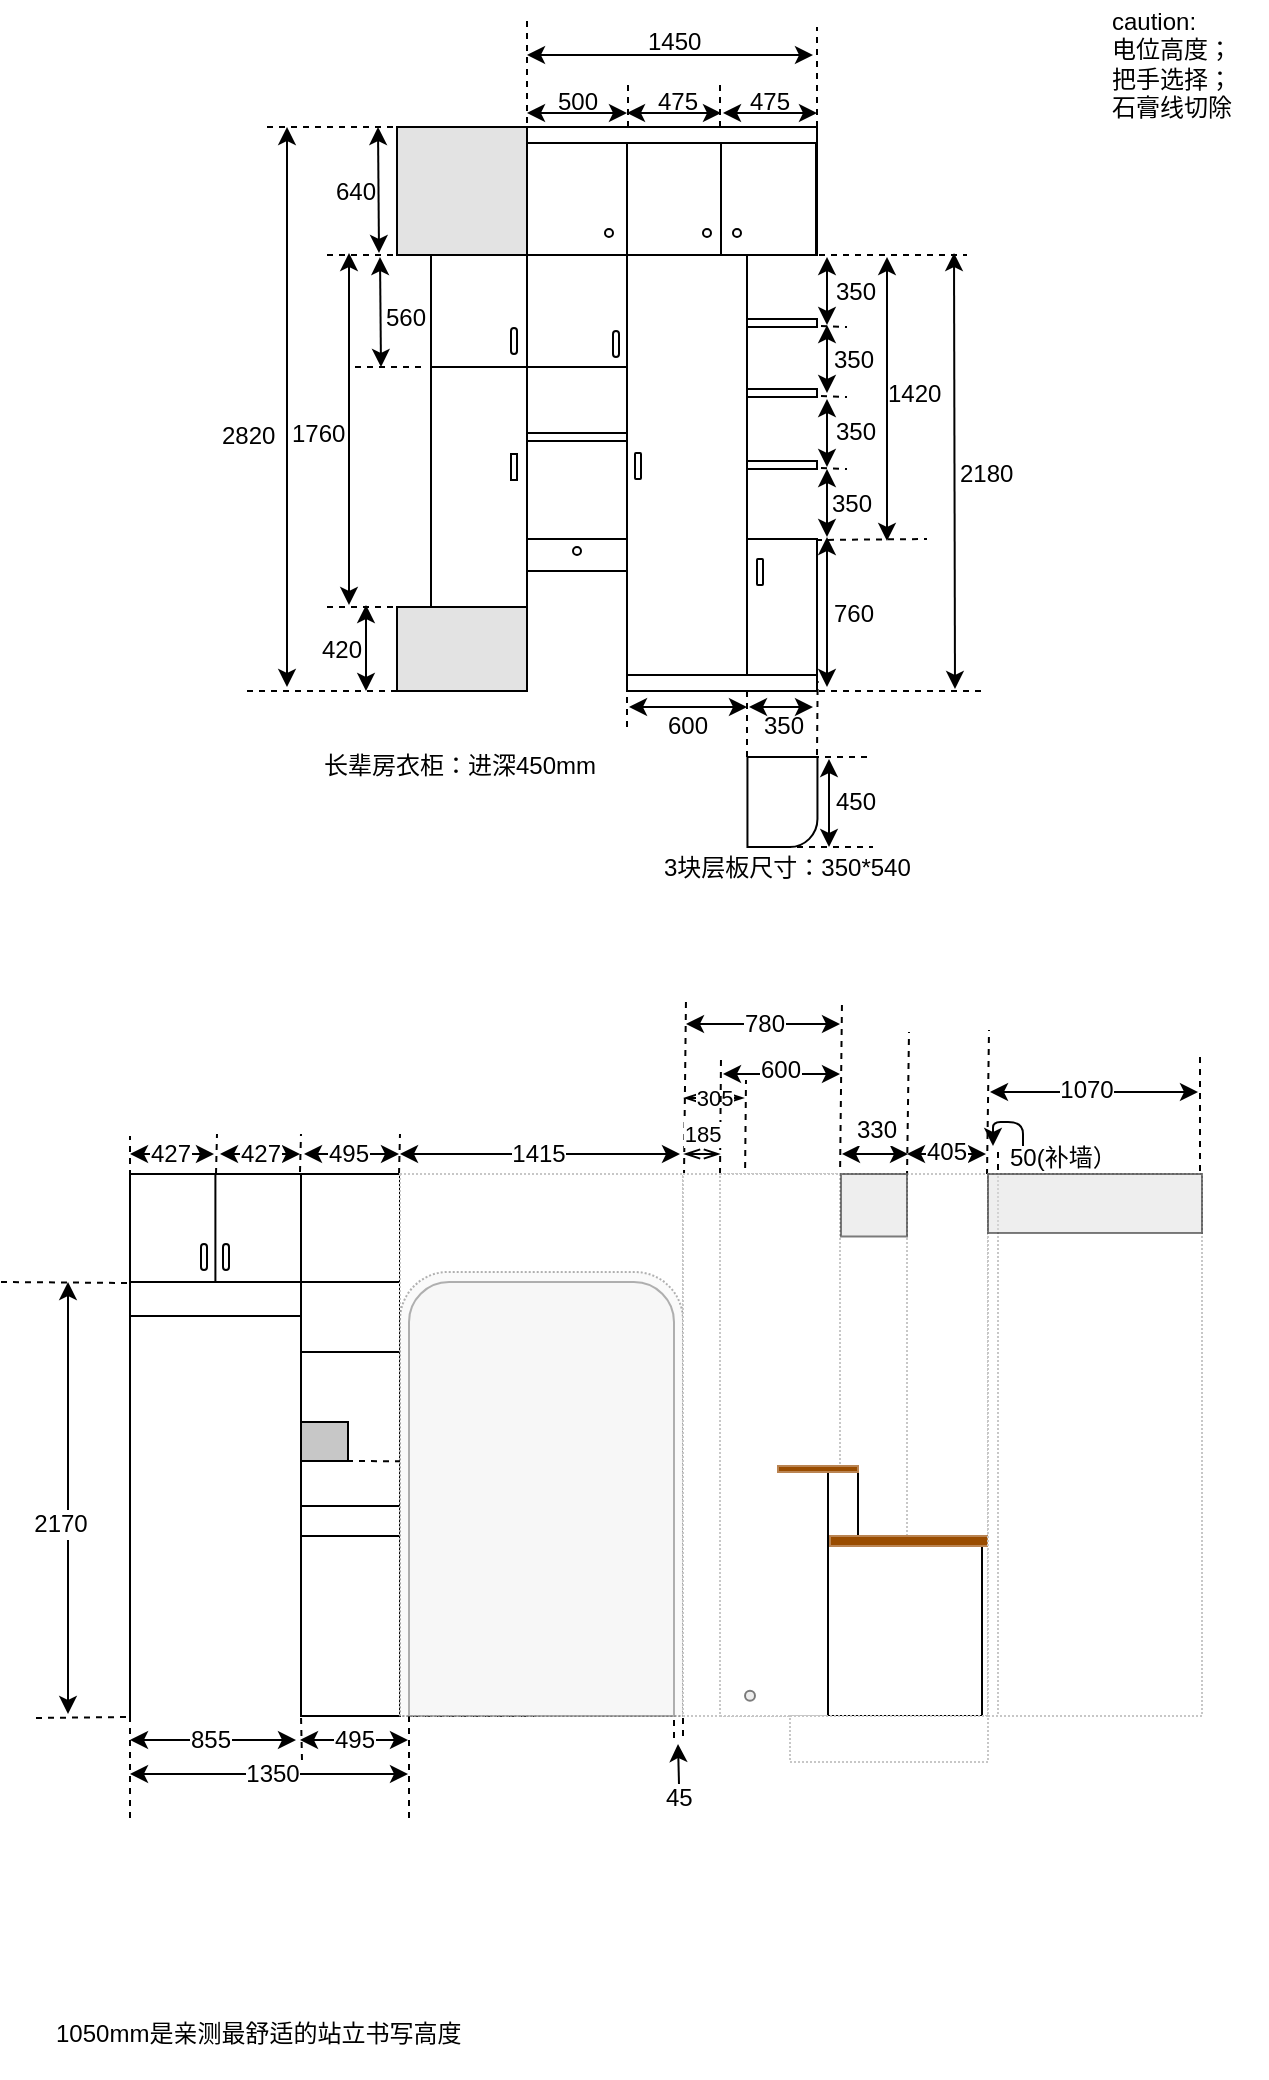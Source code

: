 <mxfile version="10.7.5" type="github"><diagram id="06rKSinMVohozpnqbZga" name="Page-1"><mxGraphModel dx="1038" dy="650" grid="0" gridSize="10" guides="1" tooltips="1" connect="1" arrows="1" fold="1" page="1" pageScale="1" pageWidth="827" pageHeight="1169" math="0" shadow="0"><root><mxCell id="0"/><mxCell id="1" parent="0"/><mxCell id="86xtcEjeZSYS1z0MG2cP-60" value="350" style="text;html=1;resizable=0;points=[];autosize=1;align=left;verticalAlign=top;spacingTop=-4;" parent="1" vertex="1"><mxGeometry x="392" y="375.5" width="40" height="20" as="geometry"/></mxCell><mxCell id="mecw-xYN9Q-gyQ56u62u-1" value="" style="rounded=0;whiteSpace=wrap;html=1;" parent="1" vertex="1"><mxGeometry x="275.5" y="86.5" width="145" height="282" as="geometry"/></mxCell><mxCell id="mecw-xYN9Q-gyQ56u62u-2" value="" style="rounded=0;whiteSpace=wrap;html=1;fillColor=#E3E3E3;" parent="1" vertex="1"><mxGeometry x="210.5" y="86.5" width="65" height="64" as="geometry"/></mxCell><mxCell id="mecw-xYN9Q-gyQ56u62u-3" value="" style="rounded=0;whiteSpace=wrap;html=1;fillColor=#E3E3E3;" parent="1" vertex="1"><mxGeometry x="210.5" y="326.5" width="65" height="42" as="geometry"/></mxCell><mxCell id="mecw-xYN9Q-gyQ56u62u-4" value="" style="rounded=0;whiteSpace=wrap;html=1;" parent="1" vertex="1"><mxGeometry x="227.5" y="150.5" width="48" height="176" as="geometry"/></mxCell><mxCell id="mecw-xYN9Q-gyQ56u62u-5" value="" style="rounded=0;whiteSpace=wrap;html=1;fillColor=#FFFFFF;" parent="1" vertex="1"><mxGeometry x="275.5" y="86.5" width="145" height="64" as="geometry"/></mxCell><mxCell id="mecw-xYN9Q-gyQ56u62u-6" value="" style="rounded=0;whiteSpace=wrap;html=1;fillColor=#FFFFFF;" parent="1" vertex="1"><mxGeometry x="275.5" y="86.5" width="145" height="8" as="geometry"/></mxCell><mxCell id="mecw-xYN9Q-gyQ56u62u-7" value="" style="rounded=0;whiteSpace=wrap;html=1;fillColor=#FFFFFF;" parent="1" vertex="1"><mxGeometry x="338.5" y="291.5" width="50" height="76" as="geometry"/></mxCell><mxCell id="mecw-xYN9Q-gyQ56u62u-8" value="" style="rounded=0;whiteSpace=wrap;html=1;fillColor=#FFFFFF;" parent="1" vertex="1"><mxGeometry x="325.5" y="150.5" width="60" height="218" as="geometry"/></mxCell><mxCell id="mecw-xYN9Q-gyQ56u62u-9" value="" style="rounded=0;whiteSpace=wrap;html=1;fillColor=#FFFFFF;" parent="1" vertex="1"><mxGeometry x="385.5" y="292.5" width="35" height="76" as="geometry"/></mxCell><mxCell id="mecw-xYN9Q-gyQ56u62u-10" value="" style="rounded=0;whiteSpace=wrap;html=1;fillColor=#FFFFFF;" parent="1" vertex="1"><mxGeometry x="275.5" y="94.5" width="50" height="56" as="geometry"/></mxCell><mxCell id="mecw-xYN9Q-gyQ56u62u-12" value="" style="rounded=0;whiteSpace=wrap;html=1;fillColor=#FFFFFF;" parent="1" vertex="1"><mxGeometry x="372.5" y="94.5" width="47.5" height="56" as="geometry"/></mxCell><mxCell id="mecw-xYN9Q-gyQ56u62u-19" value="" style="group" parent="1" vertex="1" connectable="0"><mxGeometry x="285.5" y="298.5" width="50" height="16" as="geometry"/></mxCell><mxCell id="mecw-xYN9Q-gyQ56u62u-20" value="" style="group" parent="mecw-xYN9Q-gyQ56u62u-19" vertex="1" connectable="0"><mxGeometry width="50" height="16" as="geometry"/></mxCell><mxCell id="mecw-xYN9Q-gyQ56u62u-14" value="" style="rounded=0;whiteSpace=wrap;html=1;fillColor=#FFFFFF;" parent="1" vertex="1"><mxGeometry x="275.5" y="292.5" width="50" height="16" as="geometry"/></mxCell><mxCell id="mecw-xYN9Q-gyQ56u62u-27" value="" style="ellipse;whiteSpace=wrap;html=1;aspect=fixed;rounded=0;fillColor=#FFFFFF;" parent="1" vertex="1"><mxGeometry x="298.5" y="296.5" width="4" height="4" as="geometry"/></mxCell><mxCell id="mecw-xYN9Q-gyQ56u62u-28" value="" style="rounded=0;whiteSpace=wrap;html=1;fillColor=#FFFFFF;strokeColor=#FFFFFF;" parent="1" vertex="1"><mxGeometry x="276.5" y="363.5" width="48" height="10" as="geometry"/></mxCell><mxCell id="mecw-xYN9Q-gyQ56u62u-29" value="" style="ellipse;whiteSpace=wrap;html=1;aspect=fixed;rounded=0;fillColor=#FFFFFF;" parent="1" vertex="1"><mxGeometry x="378.5" y="137.5" width="4" height="4" as="geometry"/></mxCell><mxCell id="mecw-xYN9Q-gyQ56u62u-30" value="" style="ellipse;whiteSpace=wrap;html=1;aspect=fixed;rounded=0;fillColor=#FFFFFF;" parent="1" vertex="1"><mxGeometry x="363.5" y="137.5" width="4" height="4" as="geometry"/></mxCell><mxCell id="mecw-xYN9Q-gyQ56u62u-33" value="" style="ellipse;whiteSpace=wrap;html=1;aspect=fixed;rounded=0;fillColor=#FFFFFF;" parent="1" vertex="1"><mxGeometry x="314.5" y="137.5" width="4" height="4" as="geometry"/></mxCell><mxCell id="mecw-xYN9Q-gyQ56u62u-35" value="" style="rounded=0;whiteSpace=wrap;html=1;fillColor=#FFFFFF;" parent="1" vertex="1"><mxGeometry x="325.5" y="360.5" width="60" height="8" as="geometry"/></mxCell><mxCell id="mecw-xYN9Q-gyQ56u62u-36" value="" style="rounded=0;whiteSpace=wrap;html=1;fillColor=#FFFFFF;" parent="1" vertex="1"><mxGeometry x="385.5" y="360.5" width="35" height="8" as="geometry"/></mxCell><mxCell id="mecw-xYN9Q-gyQ56u62u-38" value="" style="rounded=0;whiteSpace=wrap;html=1;fillColor=#FFFFFF;strokeColor=#FFFFFF;" parent="1" vertex="1"><mxGeometry x="382.5" y="361.5" width="35" height="6" as="geometry"/></mxCell><mxCell id="mecw-xYN9Q-gyQ56u62u-39" value="" style="rounded=1;whiteSpace=wrap;html=1;strokeColor=#000000;fillColor=#FFFFFF;rotation=90;" parent="1" vertex="1"><mxGeometry x="324.5" y="254.5" width="13" height="3" as="geometry"/></mxCell><mxCell id="mecw-xYN9Q-gyQ56u62u-42" value="" style="rounded=0;whiteSpace=wrap;html=1;fillColor=#FFFFFF;" parent="1" vertex="1"><mxGeometry x="275.5" y="150.5" width="50" height="56" as="geometry"/></mxCell><mxCell id="mecw-xYN9Q-gyQ56u62u-43" value="" style="rounded=0;whiteSpace=wrap;html=1;fillColor=#FFFFFF;" parent="1" vertex="1"><mxGeometry x="385.5" y="150.5" width="35" height="142" as="geometry"/></mxCell><mxCell id="mecw-xYN9Q-gyQ56u62u-45" value="" style="rounded=0;whiteSpace=wrap;html=1;fillColor=#FFFFFF;strokeColor=#FFFFFF;" parent="1" vertex="1"><mxGeometry x="416.5" y="151.5" width="5" height="140" as="geometry"/></mxCell><mxCell id="mecw-xYN9Q-gyQ56u62u-47" value="" style="rounded=0;whiteSpace=wrap;html=1;fillColor=#FFFFFF;" parent="1" vertex="1"><mxGeometry x="385.5" y="182.5" width="35" height="4" as="geometry"/></mxCell><mxCell id="mecw-xYN9Q-gyQ56u62u-50" value="" style="rounded=0;whiteSpace=wrap;html=1;fillColor=#FFFFFF;" parent="1" vertex="1"><mxGeometry x="385.5" y="217.5" width="35" height="4" as="geometry"/></mxCell><mxCell id="mecw-xYN9Q-gyQ56u62u-51" value="" style="rounded=0;whiteSpace=wrap;html=1;fillColor=#FFFFFF;" parent="1" vertex="1"><mxGeometry x="385.5" y="253.5" width="35" height="4" as="geometry"/></mxCell><mxCell id="mecw-xYN9Q-gyQ56u62u-53" value="" style="rounded=1;whiteSpace=wrap;html=1;strokeColor=#000000;fillColor=#FFFFFF;rotation=90;arcSize=50;" parent="1" vertex="1"><mxGeometry x="313.5" y="193.5" width="13" height="3" as="geometry"/></mxCell><mxCell id="mecw-xYN9Q-gyQ56u62u-54" value="" style="rounded=0;whiteSpace=wrap;html=1;fillColor=#FFFFFF;" parent="1" vertex="1"><mxGeometry x="227.5" y="150.5" width="48" height="56" as="geometry"/></mxCell><mxCell id="mecw-xYN9Q-gyQ56u62u-55" value="" style="rounded=0;whiteSpace=wrap;html=1;fillColor=#FFFFFF;" parent="1" vertex="1"><mxGeometry x="275.5" y="239.5" width="50" height="4" as="geometry"/></mxCell><mxCell id="mecw-xYN9Q-gyQ56u62u-56" value="" style="rounded=1;whiteSpace=wrap;html=1;strokeColor=#000000;fillColor=#FFFFFF;rotation=90;arcSize=50;" parent="1" vertex="1"><mxGeometry x="262.5" y="192" width="13" height="3" as="geometry"/></mxCell><mxCell id="mecw-xYN9Q-gyQ56u62u-57" value="" style="rounded=1;whiteSpace=wrap;html=1;strokeColor=#000000;fillColor=#FFFFFF;rotation=90;arcSize=0;" parent="1" vertex="1"><mxGeometry x="262.5" y="255" width="13" height="3" as="geometry"/></mxCell><mxCell id="mecw-xYN9Q-gyQ56u62u-75" value="" style="rounded=1;whiteSpace=wrap;html=1;strokeColor=#000000;fillColor=#FFFFFF;rotation=90;" parent="1" vertex="1"><mxGeometry x="385.5" y="307.5" width="13" height="3" as="geometry"/></mxCell><mxCell id="mecw-xYN9Q-gyQ56u62u-76" value="" style="endArrow=classic;startArrow=classic;html=1;" parent="1" edge="1"><mxGeometry width="50" height="50" relative="1" as="geometry"><mxPoint x="186.5" y="325.5" as="sourcePoint"/><mxPoint x="186.5" y="149.5" as="targetPoint"/></mxGeometry></mxCell><mxCell id="mecw-xYN9Q-gyQ56u62u-79" value="" style="endArrow=none;dashed=1;html=1;" parent="1" edge="1"><mxGeometry width="50" height="50" relative="1" as="geometry"><mxPoint x="175.5" y="326.5" as="sourcePoint"/><mxPoint x="210.5" y="326.5" as="targetPoint"/><Array as="points"/></mxGeometry></mxCell><mxCell id="mecw-xYN9Q-gyQ56u62u-80" value="" style="endArrow=none;dashed=1;html=1;" parent="1" edge="1"><mxGeometry width="50" height="50" relative="1" as="geometry"><mxPoint x="175.5" y="150.5" as="sourcePoint"/><mxPoint x="220.5" y="150.5" as="targetPoint"/><Array as="points"/></mxGeometry></mxCell><mxCell id="mecw-xYN9Q-gyQ56u62u-81" value="1760&lt;br&gt;&lt;br&gt;" style="text;html=1;resizable=0;points=[];autosize=1;align=left;verticalAlign=top;spacingTop=-4;" parent="1" vertex="1"><mxGeometry x="155.5" y="229.5" width="40" height="30" as="geometry"/></mxCell><mxCell id="mecw-xYN9Q-gyQ56u62u-82" value="" style="endArrow=none;dashed=1;html=1;" parent="1" edge="1"><mxGeometry width="50" height="50" relative="1" as="geometry"><mxPoint x="275.5" y="84.5" as="sourcePoint"/><mxPoint x="275.5" y="33.5" as="targetPoint"/></mxGeometry></mxCell><mxCell id="mecw-xYN9Q-gyQ56u62u-83" value="" style="endArrow=none;dashed=1;html=1;" parent="1" edge="1"><mxGeometry width="50" height="50" relative="1" as="geometry"><mxPoint x="420.5" y="86.5" as="sourcePoint"/><mxPoint x="420.5" y="36.5" as="targetPoint"/></mxGeometry></mxCell><mxCell id="mecw-xYN9Q-gyQ56u62u-84" value="" style="endArrow=classic;startArrow=classic;html=1;" parent="1" edge="1"><mxGeometry width="50" height="50" relative="1" as="geometry"><mxPoint x="275.5" y="50.5" as="sourcePoint"/><mxPoint x="418.5" y="50.5" as="targetPoint"/></mxGeometry></mxCell><mxCell id="mecw-xYN9Q-gyQ56u62u-86" value="1450&lt;br&gt;&lt;br&gt;" style="text;html=1;resizable=0;points=[];autosize=1;align=left;verticalAlign=top;spacingTop=-4;" parent="1" vertex="1"><mxGeometry x="333.5" y="33.5" width="40" height="30" as="geometry"/></mxCell><mxCell id="mecw-xYN9Q-gyQ56u62u-87" value="" style="endArrow=none;dashed=1;html=1;" parent="1" edge="1"><mxGeometry width="50" height="50" relative="1" as="geometry"><mxPoint x="326" y="86.5" as="sourcePoint"/><mxPoint x="326" y="63.5" as="targetPoint"/></mxGeometry></mxCell><mxCell id="mecw-xYN9Q-gyQ56u62u-88" value="" style="endArrow=none;dashed=1;html=1;" parent="1" edge="1"><mxGeometry width="50" height="50" relative="1" as="geometry"><mxPoint x="372" y="86.5" as="sourcePoint"/><mxPoint x="372" y="63.5" as="targetPoint"/></mxGeometry></mxCell><mxCell id="86xtcEjeZSYS1z0MG2cP-1" value="" style="endArrow=classic;startArrow=classic;html=1;" parent="1" edge="1"><mxGeometry width="50" height="50" relative="1" as="geometry"><mxPoint x="275.5" y="79.5" as="sourcePoint"/><mxPoint x="325.5" y="79.5" as="targetPoint"/></mxGeometry></mxCell><mxCell id="86xtcEjeZSYS1z0MG2cP-4" value="500&lt;br&gt;" style="text;html=1;resizable=0;points=[];autosize=1;align=left;verticalAlign=top;spacingTop=-4;" parent="1" vertex="1"><mxGeometry x="288.5" y="63.5" width="40" height="20" as="geometry"/></mxCell><mxCell id="86xtcEjeZSYS1z0MG2cP-11" value="" style="endArrow=classic;startArrow=classic;html=1;" parent="1" edge="1"><mxGeometry width="50" height="50" relative="1" as="geometry"><mxPoint x="325.5" y="79.5" as="sourcePoint"/><mxPoint x="372.5" y="79.5" as="targetPoint"/></mxGeometry></mxCell><mxCell id="86xtcEjeZSYS1z0MG2cP-14" value="475" style="text;html=1;resizable=0;points=[];autosize=1;align=left;verticalAlign=top;spacingTop=-4;" parent="1" vertex="1"><mxGeometry x="338.5" y="63.5" width="40" height="20" as="geometry"/></mxCell><mxCell id="86xtcEjeZSYS1z0MG2cP-15" value="475" style="text;html=1;resizable=0;points=[];autosize=1;align=left;verticalAlign=top;spacingTop=-4;" parent="1" vertex="1"><mxGeometry x="384.5" y="63.5" width="40" height="20" as="geometry"/></mxCell><mxCell id="86xtcEjeZSYS1z0MG2cP-16" value="" style="endArrow=classic;startArrow=classic;html=1;" parent="1" edge="1"><mxGeometry width="50" height="50" relative="1" as="geometry"><mxPoint x="373.5" y="79.5" as="sourcePoint"/><mxPoint x="420.5" y="79.5" as="targetPoint"/></mxGeometry></mxCell><mxCell id="86xtcEjeZSYS1z0MG2cP-17" value="" style="verticalLabelPosition=bottom;verticalAlign=top;html=1;shape=mxgraph.basic.corner_round_rect;dx=6.97;rotation=90;direction=south;" parent="1" vertex="1"><mxGeometry x="380.724" y="406.5" width="45" height="35" as="geometry"/></mxCell><mxCell id="86xtcEjeZSYS1z0MG2cP-22" value="" style="endArrow=none;dashed=1;html=1;" parent="1" edge="1"><mxGeometry width="50" height="50" relative="1" as="geometry"><mxPoint x="189.5" y="206.5" as="sourcePoint"/><mxPoint x="225.5" y="206.5" as="targetPoint"/><Array as="points"/></mxGeometry></mxCell><mxCell id="86xtcEjeZSYS1z0MG2cP-23" value="" style="endArrow=classic;startArrow=classic;html=1;" parent="1" edge="1"><mxGeometry width="50" height="50" relative="1" as="geometry"><mxPoint x="202.5" y="206.5" as="sourcePoint"/><mxPoint x="202" y="151.5" as="targetPoint"/></mxGeometry></mxCell><mxCell id="86xtcEjeZSYS1z0MG2cP-24" value="560&lt;br&gt;" style="text;html=1;resizable=0;points=[];autosize=1;align=left;verticalAlign=top;spacingTop=-4;" parent="1" vertex="1"><mxGeometry x="203" y="172" width="40" height="20" as="geometry"/></mxCell><mxCell id="86xtcEjeZSYS1z0MG2cP-26" value="" style="endArrow=none;dashed=1;html=1;" parent="1" edge="1"><mxGeometry width="50" height="50" relative="1" as="geometry"><mxPoint x="421.5" y="150.5" as="sourcePoint"/><mxPoint x="495.5" y="150.5" as="targetPoint"/><Array as="points"/></mxGeometry></mxCell><mxCell id="86xtcEjeZSYS1z0MG2cP-27" value="" style="endArrow=none;dashed=1;html=1;" parent="1" edge="1"><mxGeometry width="50" height="50" relative="1" as="geometry"><mxPoint x="420" y="293" as="sourcePoint"/><mxPoint x="475.5" y="292.5" as="targetPoint"/><Array as="points"/></mxGeometry></mxCell><mxCell id="86xtcEjeZSYS1z0MG2cP-28" value="" style="endArrow=none;dashed=1;html=1;" parent="1" edge="1"><mxGeometry width="50" height="50" relative="1" as="geometry"><mxPoint x="421.5" y="368.5" as="sourcePoint"/><mxPoint x="505.5" y="368.5" as="targetPoint"/><Array as="points"/></mxGeometry></mxCell><mxCell id="86xtcEjeZSYS1z0MG2cP-29" value="" style="endArrow=none;dashed=1;html=1;" parent="1" edge="1"><mxGeometry width="50" height="50" relative="1" as="geometry"><mxPoint x="422.5" y="186" as="sourcePoint"/><mxPoint x="435.5" y="186.5" as="targetPoint"/><Array as="points"/></mxGeometry></mxCell><mxCell id="86xtcEjeZSYS1z0MG2cP-30" value="" style="endArrow=none;dashed=1;html=1;" parent="1" edge="1"><mxGeometry width="50" height="50" relative="1" as="geometry"><mxPoint x="422.5" y="221" as="sourcePoint"/><mxPoint x="435.5" y="221.5" as="targetPoint"/><Array as="points"/></mxGeometry></mxCell><mxCell id="86xtcEjeZSYS1z0MG2cP-31" value="" style="endArrow=none;dashed=1;html=1;" parent="1" edge="1"><mxGeometry width="50" height="50" relative="1" as="geometry"><mxPoint x="422.5" y="257" as="sourcePoint"/><mxPoint x="435.5" y="257.5" as="targetPoint"/><Array as="points"/></mxGeometry></mxCell><mxCell id="86xtcEjeZSYS1z0MG2cP-32" value="" style="endArrow=none;dashed=1;html=1;" parent="1" edge="1"><mxGeometry width="50" height="50" relative="1" as="geometry"><mxPoint x="135.5" y="368.5" as="sourcePoint"/><mxPoint x="210.5" y="368.5" as="targetPoint"/><Array as="points"/></mxGeometry></mxCell><mxCell id="86xtcEjeZSYS1z0MG2cP-33" value="" style="endArrow=classic;startArrow=classic;html=1;" parent="1" edge="1"><mxGeometry width="50" height="50" relative="1" as="geometry"><mxPoint x="195" y="368.5" as="sourcePoint"/><mxPoint x="195" y="325.5" as="targetPoint"/></mxGeometry></mxCell><mxCell id="86xtcEjeZSYS1z0MG2cP-34" value="420" style="text;html=1;resizable=0;points=[];autosize=1;align=left;verticalAlign=top;spacingTop=-4;rotation=0;" parent="1" vertex="1"><mxGeometry x="170.5" y="337.5" width="40" height="20" as="geometry"/></mxCell><mxCell id="86xtcEjeZSYS1z0MG2cP-37" value="" style="endArrow=none;dashed=1;html=1;" parent="1" edge="1"><mxGeometry width="50" height="50" relative="1" as="geometry"><mxPoint x="145.5" y="86.5" as="sourcePoint"/><mxPoint x="208.5" y="86.5" as="targetPoint"/><Array as="points"/></mxGeometry></mxCell><mxCell id="86xtcEjeZSYS1z0MG2cP-38" value="" style="endArrow=classic;startArrow=classic;html=1;" parent="1" edge="1"><mxGeometry width="50" height="50" relative="1" as="geometry"><mxPoint x="201.5" y="149.5" as="sourcePoint"/><mxPoint x="201" y="86.5" as="targetPoint"/></mxGeometry></mxCell><mxCell id="86xtcEjeZSYS1z0MG2cP-39" value="640" style="text;html=1;resizable=0;points=[];autosize=1;align=left;verticalAlign=top;spacingTop=-4;" parent="1" vertex="1"><mxGeometry x="177.5" y="108.5" width="40" height="20" as="geometry"/></mxCell><mxCell id="86xtcEjeZSYS1z0MG2cP-40" value="" style="endArrow=none;dashed=1;html=1;" parent="1" edge="1"><mxGeometry width="50" height="50" relative="1" as="geometry"><mxPoint x="325.5" y="386.5" as="sourcePoint"/><mxPoint x="325.5" y="368.5" as="targetPoint"/></mxGeometry></mxCell><mxCell id="86xtcEjeZSYS1z0MG2cP-41" value="" style="endArrow=none;dashed=1;html=1;" parent="1" edge="1"><mxGeometry width="50" height="50" relative="1" as="geometry"><mxPoint x="385.5" y="401.5" as="sourcePoint"/><mxPoint x="385.5" y="368.5" as="targetPoint"/></mxGeometry></mxCell><mxCell id="86xtcEjeZSYS1z0MG2cP-42" value="" style="endArrow=none;dashed=1;html=1;entryX=1.038;entryY=0.658;entryDx=0;entryDy=0;entryPerimeter=0;" parent="1" edge="1"><mxGeometry width="50" height="50" relative="1" as="geometry"><mxPoint x="420.5" y="400.5" as="sourcePoint"/><mxPoint x="420.833" y="363.5" as="targetPoint"/></mxGeometry></mxCell><mxCell id="86xtcEjeZSYS1z0MG2cP-43" value="" style="endArrow=classic;startArrow=classic;html=1;" parent="1" edge="1"><mxGeometry width="50" height="50" relative="1" as="geometry"><mxPoint x="425.5" y="185.5" as="sourcePoint"/><mxPoint x="425.5" y="151.5" as="targetPoint"/></mxGeometry></mxCell><mxCell id="86xtcEjeZSYS1z0MG2cP-45" value="350" style="text;html=1;resizable=0;points=[];autosize=1;align=left;verticalAlign=top;spacingTop=-4;" parent="1" vertex="1"><mxGeometry x="427.5" y="158.5" width="40" height="20" as="geometry"/></mxCell><mxCell id="86xtcEjeZSYS1z0MG2cP-46" value="" style="endArrow=classic;startArrow=classic;html=1;" parent="1" edge="1"><mxGeometry width="50" height="50" relative="1" as="geometry"><mxPoint x="425.5" y="219.5" as="sourcePoint"/><mxPoint x="425.5" y="185.5" as="targetPoint"/></mxGeometry></mxCell><mxCell id="86xtcEjeZSYS1z0MG2cP-47" value="350" style="text;html=1;resizable=0;points=[];autosize=1;align=left;verticalAlign=top;spacingTop=-4;" parent="1" vertex="1"><mxGeometry x="426.5" y="192.5" width="40" height="20" as="geometry"/></mxCell><mxCell id="86xtcEjeZSYS1z0MG2cP-48" value="" style="endArrow=classic;startArrow=classic;html=1;" parent="1" edge="1"><mxGeometry width="50" height="50" relative="1" as="geometry"><mxPoint x="425.5" y="256.5" as="sourcePoint"/><mxPoint x="425.5" y="222.5" as="targetPoint"/></mxGeometry></mxCell><mxCell id="86xtcEjeZSYS1z0MG2cP-49" value="350" style="text;html=1;resizable=0;points=[];autosize=1;align=left;verticalAlign=top;spacingTop=-4;" parent="1" vertex="1"><mxGeometry x="427.5" y="228.5" width="40" height="20" as="geometry"/></mxCell><mxCell id="86xtcEjeZSYS1z0MG2cP-50" value="" style="endArrow=classic;startArrow=classic;html=1;" parent="1" edge="1"><mxGeometry width="50" height="50" relative="1" as="geometry"><mxPoint x="425.5" y="291.5" as="sourcePoint"/><mxPoint x="425.5" y="257.5" as="targetPoint"/></mxGeometry></mxCell><mxCell id="86xtcEjeZSYS1z0MG2cP-51" value="350" style="text;html=1;resizable=0;points=[];autosize=1;align=left;verticalAlign=top;spacingTop=-4;" parent="1" vertex="1"><mxGeometry x="425.5" y="264.5" width="40" height="20" as="geometry"/></mxCell><mxCell id="86xtcEjeZSYS1z0MG2cP-52" value="长辈房衣柜：进深450mm" style="text;html=1;strokeColor=none;fillColor=none;align=center;verticalAlign=middle;whiteSpace=wrap;rounded=0;" parent="1" vertex="1"><mxGeometry x="156.5" y="395.5" width="170" height="20" as="geometry"/></mxCell><mxCell id="86xtcEjeZSYS1z0MG2cP-53" value="caution:&lt;br&gt;电位高度；&lt;br&gt;把手选择；&lt;br&gt;石膏线切除&lt;br&gt;&lt;br&gt;" style="text;html=1;resizable=0;points=[];autosize=1;align=left;verticalAlign=top;spacingTop=-4;" parent="1" vertex="1"><mxGeometry x="565.5" y="23.5" width="80" height="70" as="geometry"/></mxCell><mxCell id="86xtcEjeZSYS1z0MG2cP-54" value="" style="endArrow=classic;startArrow=classic;html=1;" parent="1" edge="1"><mxGeometry width="50" height="50" relative="1" as="geometry"><mxPoint x="326.5" y="376.5" as="sourcePoint"/><mxPoint x="385.5" y="376.5" as="targetPoint"/></mxGeometry></mxCell><mxCell id="86xtcEjeZSYS1z0MG2cP-55" value="" style="endArrow=classic;startArrow=classic;html=1;" parent="1" edge="1"><mxGeometry width="50" height="50" relative="1" as="geometry"><mxPoint x="386.5" y="376.5" as="sourcePoint"/><mxPoint x="418.5" y="376.5" as="targetPoint"/></mxGeometry></mxCell><mxCell id="86xtcEjeZSYS1z0MG2cP-56" value="" style="endArrow=classic;startArrow=classic;html=1;" parent="1" edge="1"><mxGeometry width="50" height="50" relative="1" as="geometry"><mxPoint x="425.5" y="366.5" as="sourcePoint"/><mxPoint x="425.5" y="291.5" as="targetPoint"/></mxGeometry></mxCell><mxCell id="86xtcEjeZSYS1z0MG2cP-57" value="" style="endArrow=classic;startArrow=classic;html=1;" parent="1" edge="1"><mxGeometry width="50" height="50" relative="1" as="geometry"><mxPoint x="455.5" y="293.5" as="sourcePoint"/><mxPoint x="455.5" y="151.5" as="targetPoint"/></mxGeometry></mxCell><mxCell id="86xtcEjeZSYS1z0MG2cP-58" value="1420" style="text;html=1;resizable=0;points=[];autosize=1;align=left;verticalAlign=top;spacingTop=-4;" parent="1" vertex="1"><mxGeometry x="453.5" y="209.5" width="40" height="20" as="geometry"/></mxCell><mxCell id="86xtcEjeZSYS1z0MG2cP-59" value="600" style="text;html=1;resizable=0;points=[];autosize=1;align=left;verticalAlign=top;spacingTop=-4;" parent="1" vertex="1"><mxGeometry x="343.5" y="375.5" width="40" height="20" as="geometry"/></mxCell><mxCell id="86xtcEjeZSYS1z0MG2cP-62" value="760" style="text;html=1;resizable=0;points=[];autosize=1;align=left;verticalAlign=top;spacingTop=-4;" parent="1" vertex="1"><mxGeometry x="426.5" y="319.5" width="40" height="20" as="geometry"/></mxCell><mxCell id="86xtcEjeZSYS1z0MG2cP-63" value="" style="endArrow=classic;startArrow=classic;html=1;" parent="1" edge="1"><mxGeometry width="50" height="50" relative="1" as="geometry"><mxPoint x="489.5" y="367.5" as="sourcePoint"/><mxPoint x="489" y="149.5" as="targetPoint"/></mxGeometry></mxCell><mxCell id="86xtcEjeZSYS1z0MG2cP-64" value="2180" style="text;html=1;resizable=0;points=[];autosize=1;align=left;verticalAlign=top;spacingTop=-4;" parent="1" vertex="1"><mxGeometry x="489.5" y="249.5" width="40" height="20" as="geometry"/></mxCell><mxCell id="86xtcEjeZSYS1z0MG2cP-67" value="" style="endArrow=classic;startArrow=classic;html=1;" parent="1" edge="1"><mxGeometry width="50" height="50" relative="1" as="geometry"><mxPoint x="155.5" y="366.5" as="sourcePoint"/><mxPoint x="155.5" y="86.5" as="targetPoint"/></mxGeometry></mxCell><mxCell id="86xtcEjeZSYS1z0MG2cP-68" value="2820" style="text;html=1;resizable=0;points=[];autosize=1;align=left;verticalAlign=top;spacingTop=-4;" parent="1" vertex="1"><mxGeometry x="120.5" y="230.5" width="40" height="20" as="geometry"/></mxCell><mxCell id="86xtcEjeZSYS1z0MG2cP-69" value="" style="endArrow=none;dashed=1;html=1;" parent="1" edge="1"><mxGeometry width="50" height="50" relative="1" as="geometry"><mxPoint x="418.5" y="401.5" as="sourcePoint"/><mxPoint x="446.5" y="401.5" as="targetPoint"/><Array as="points"/></mxGeometry></mxCell><mxCell id="86xtcEjeZSYS1z0MG2cP-70" value="" style="endArrow=none;dashed=1;html=1;" parent="1" edge="1"><mxGeometry width="50" height="50" relative="1" as="geometry"><mxPoint x="404.5" y="446.5" as="sourcePoint"/><mxPoint x="448.5" y="446.5" as="targetPoint"/><Array as="points"/></mxGeometry></mxCell><mxCell id="86xtcEjeZSYS1z0MG2cP-71" value="" style="endArrow=classic;startArrow=classic;html=1;" parent="1" edge="1"><mxGeometry width="50" height="50" relative="1" as="geometry"><mxPoint x="426.5" y="446.5" as="sourcePoint"/><mxPoint x="426.5" y="402.5" as="targetPoint"/></mxGeometry></mxCell><mxCell id="86xtcEjeZSYS1z0MG2cP-74" value="450" style="text;html=1;resizable=0;points=[];autosize=1;align=left;verticalAlign=top;spacingTop=-4;" parent="1" vertex="1"><mxGeometry x="427.5" y="414" width="40" height="20" as="geometry"/></mxCell><mxCell id="86xtcEjeZSYS1z0MG2cP-75" value="3块层板尺寸：350*540" style="text;html=1;resizable=0;points=[];autosize=1;align=left;verticalAlign=top;spacingTop=-4;" parent="1" vertex="1"><mxGeometry x="342" y="446.5" width="140" height="20" as="geometry"/></mxCell><mxCell id="leyCXZmD1-BoUE0tLFRY-1" value="" style="rounded=0;whiteSpace=wrap;html=1;" parent="1" vertex="1"><mxGeometry x="77" y="610" width="135" height="271" as="geometry"/></mxCell><mxCell id="leyCXZmD1-BoUE0tLFRY-3" value="" style="rounded=0;whiteSpace=wrap;html=1;" parent="1" vertex="1"><mxGeometry x="77" y="610" width="135" height="54" as="geometry"/></mxCell><mxCell id="leyCXZmD1-BoUE0tLFRY-4" value="" style="rounded=0;whiteSpace=wrap;html=1;" parent="1" vertex="1"><mxGeometry x="77" y="664" width="85.5" height="217" as="geometry"/></mxCell><mxCell id="leyCXZmD1-BoUE0tLFRY-5" value="" style="rounded=0;whiteSpace=wrap;html=1;fillColor=#C7C7C7;" parent="1" vertex="1"><mxGeometry x="162.5" y="734" width="23.5" height="19.5" as="geometry"/></mxCell><mxCell id="leyCXZmD1-BoUE0tLFRY-9" value="" style="endArrow=none;dashed=1;html=1;" parent="1" edge="1"><mxGeometry width="50" height="50" relative="1" as="geometry"><mxPoint x="185.5" y="753.5" as="sourcePoint"/><mxPoint x="290" y="754" as="targetPoint"/><Array as="points"/></mxGeometry></mxCell><mxCell id="leyCXZmD1-BoUE0tLFRY-10" value="" style="endArrow=none;dashed=1;html=1;" parent="1" edge="1"><mxGeometry width="50" height="50" relative="1" as="geometry"><mxPoint x="218.5" y="881" as="sourcePoint"/><mxPoint x="280" y="881" as="targetPoint"/><Array as="points"/></mxGeometry></mxCell><mxCell id="leyCXZmD1-BoUE0tLFRY-11" value="" style="endArrow=classic;startArrow=classic;html=1;" parent="1" edge="1"><mxGeometry width="50" height="50" relative="1" as="geometry"><mxPoint x="260" y="880" as="sourcePoint"/><mxPoint x="260" y="754" as="targetPoint"/></mxGeometry></mxCell><mxCell id="leyCXZmD1-BoUE0tLFRY-19" value="1275" style="text;html=1;resizable=0;points=[];align=center;verticalAlign=middle;labelBackgroundColor=#ffffff;" parent="leyCXZmD1-BoUE0tLFRY-11" vertex="1" connectable="0"><mxGeometry x="-0.225" y="1" relative="1" as="geometry"><mxPoint x="5" y="-12" as="offset"/></mxGeometry></mxCell><mxCell id="leyCXZmD1-BoUE0tLFRY-13" value="" style="endArrow=none;dashed=1;html=1;" parent="1" edge="1"><mxGeometry width="50" height="50" relative="1" as="geometry"><mxPoint x="163" y="903" as="sourcePoint"/><mxPoint x="162.5" y="881" as="targetPoint"/></mxGeometry></mxCell><mxCell id="leyCXZmD1-BoUE0tLFRY-14" value="" style="endArrow=none;dashed=1;html=1;" parent="1" edge="1"><mxGeometry width="50" height="50" relative="1" as="geometry"><mxPoint x="77" y="932" as="sourcePoint"/><mxPoint x="77" y="881" as="targetPoint"/></mxGeometry></mxCell><mxCell id="leyCXZmD1-BoUE0tLFRY-15" value="" style="endArrow=classic;startArrow=classic;html=1;" parent="1" edge="1"><mxGeometry width="50" height="50" relative="1" as="geometry"><mxPoint x="77" y="893" as="sourcePoint"/><mxPoint x="160" y="893" as="targetPoint"/></mxGeometry></mxCell><mxCell id="leyCXZmD1-BoUE0tLFRY-18" value="855" style="text;html=1;resizable=0;points=[];align=center;verticalAlign=middle;labelBackgroundColor=#ffffff;" parent="leyCXZmD1-BoUE0tLFRY-15" vertex="1" connectable="0"><mxGeometry x="-0.325" y="-4" relative="1" as="geometry"><mxPoint x="12" y="-4" as="offset"/></mxGeometry></mxCell><mxCell id="leyCXZmD1-BoUE0tLFRY-20" value="" style="endArrow=none;dashed=1;html=1;" parent="1" edge="1"><mxGeometry width="50" height="50" relative="1" as="geometry"><mxPoint x="12.5" y="664" as="sourcePoint"/><mxPoint x="77" y="664.5" as="targetPoint"/><Array as="points"/></mxGeometry></mxCell><mxCell id="leyCXZmD1-BoUE0tLFRY-21" value="" style="endArrow=none;dashed=1;html=1;" parent="1" edge="1"><mxGeometry width="50" height="50" relative="1" as="geometry"><mxPoint x="30" y="882" as="sourcePoint"/><mxPoint x="77" y="881.5" as="targetPoint"/><Array as="points"/></mxGeometry></mxCell><mxCell id="leyCXZmD1-BoUE0tLFRY-22" value="" style="endArrow=classic;startArrow=classic;html=1;" parent="1" edge="1"><mxGeometry width="50" height="50" relative="1" as="geometry"><mxPoint x="46" y="880" as="sourcePoint"/><mxPoint x="46" y="664" as="targetPoint"/></mxGeometry></mxCell><mxCell id="leyCXZmD1-BoUE0tLFRY-23" value="2170" style="text;html=1;resizable=0;points=[];align=center;verticalAlign=middle;labelBackgroundColor=#ffffff;" parent="leyCXZmD1-BoUE0tLFRY-22" vertex="1" connectable="0"><mxGeometry x="-0.225" y="1" relative="1" as="geometry"><mxPoint x="-3" y="-12" as="offset"/></mxGeometry></mxCell><mxCell id="leyCXZmD1-BoUE0tLFRY-24" value="" style="endArrow=none;dashed=1;html=1;" parent="1" edge="1"><mxGeometry width="50" height="50" relative="1" as="geometry"><mxPoint x="216.5" y="932" as="sourcePoint"/><mxPoint x="216.5" y="881" as="targetPoint"/></mxGeometry></mxCell><mxCell id="leyCXZmD1-BoUE0tLFRY-25" value="" style="endArrow=classic;startArrow=classic;html=1;" parent="1" edge="1"><mxGeometry width="50" height="50" relative="1" as="geometry"><mxPoint x="162" y="893" as="sourcePoint"/><mxPoint x="216" y="893" as="targetPoint"/></mxGeometry></mxCell><mxCell id="leyCXZmD1-BoUE0tLFRY-26" value="495&lt;br&gt;" style="text;html=1;resizable=0;points=[];align=center;verticalAlign=middle;labelBackgroundColor=#ffffff;" parent="leyCXZmD1-BoUE0tLFRY-25" vertex="1" connectable="0"><mxGeometry x="-0.325" y="-4" relative="1" as="geometry"><mxPoint x="9" y="-4" as="offset"/></mxGeometry></mxCell><mxCell id="leyCXZmD1-BoUE0tLFRY-27" value="" style="endArrow=classic;startArrow=classic;html=1;" parent="1" edge="1"><mxGeometry width="50" height="50" relative="1" as="geometry"><mxPoint x="77" y="910" as="sourcePoint"/><mxPoint x="216" y="910" as="targetPoint"/></mxGeometry></mxCell><mxCell id="leyCXZmD1-BoUE0tLFRY-28" value="1350" style="text;html=1;resizable=0;points=[];align=center;verticalAlign=middle;labelBackgroundColor=#ffffff;" parent="leyCXZmD1-BoUE0tLFRY-27" vertex="1" connectable="0"><mxGeometry x="-0.325" y="-4" relative="1" as="geometry"><mxPoint x="24" y="-4" as="offset"/></mxGeometry></mxCell><mxCell id="leyCXZmD1-BoUE0tLFRY-29" value="" style="rounded=0;whiteSpace=wrap;html=1;" parent="1" vertex="1"><mxGeometry x="77" y="610" width="42.7" height="54" as="geometry"/></mxCell><mxCell id="leyCXZmD1-BoUE0tLFRY-30" value="" style="rounded=0;whiteSpace=wrap;html=1;" parent="1" vertex="1"><mxGeometry x="162.5" y="610" width="49.5" height="54" as="geometry"/></mxCell><mxCell id="leyCXZmD1-BoUE0tLFRY-31" value="" style="endArrow=none;dashed=1;html=1;" parent="1" edge="1"><mxGeometry width="50" height="50" relative="1" as="geometry"><mxPoint x="77" y="611" as="sourcePoint"/><mxPoint x="77" y="591" as="targetPoint"/></mxGeometry></mxCell><mxCell id="leyCXZmD1-BoUE0tLFRY-32" value="" style="endArrow=none;dashed=1;html=1;" parent="1" edge="1"><mxGeometry width="50" height="50" relative="1" as="geometry"><mxPoint x="120" y="610" as="sourcePoint"/><mxPoint x="120.5" y="590" as="targetPoint"/></mxGeometry></mxCell><mxCell id="leyCXZmD1-BoUE0tLFRY-33" value="" style="endArrow=none;dashed=1;html=1;" parent="1" edge="1"><mxGeometry width="50" height="50" relative="1" as="geometry"><mxPoint x="162" y="609" as="sourcePoint"/><mxPoint x="162.5" y="590" as="targetPoint"/></mxGeometry></mxCell><mxCell id="leyCXZmD1-BoUE0tLFRY-34" value="" style="endArrow=none;dashed=1;html=1;" parent="1" edge="1"><mxGeometry width="50" height="50" relative="1" as="geometry"><mxPoint x="211.5" y="610" as="sourcePoint"/><mxPoint x="212" y="590" as="targetPoint"/></mxGeometry></mxCell><mxCell id="leyCXZmD1-BoUE0tLFRY-35" value="" style="endArrow=classic;startArrow=classic;html=1;" parent="1" edge="1"><mxGeometry width="50" height="50" relative="1" as="geometry"><mxPoint x="77" y="600" as="sourcePoint"/><mxPoint x="119" y="600" as="targetPoint"/></mxGeometry></mxCell><mxCell id="leyCXZmD1-BoUE0tLFRY-36" value="427&lt;br&gt;" style="text;html=1;resizable=0;points=[];align=center;verticalAlign=middle;labelBackgroundColor=#ffffff;" parent="leyCXZmD1-BoUE0tLFRY-35" vertex="1" connectable="0"><mxGeometry x="-0.325" y="-4" relative="1" as="geometry"><mxPoint x="6" y="-4" as="offset"/></mxGeometry></mxCell><mxCell id="leyCXZmD1-BoUE0tLFRY-38" value="" style="endArrow=classic;startArrow=classic;html=1;" parent="1" edge="1"><mxGeometry width="50" height="50" relative="1" as="geometry"><mxPoint x="122" y="600" as="sourcePoint"/><mxPoint x="162" y="600" as="targetPoint"/></mxGeometry></mxCell><mxCell id="leyCXZmD1-BoUE0tLFRY-39" value="427" style="text;html=1;resizable=0;points=[];align=center;verticalAlign=middle;labelBackgroundColor=#ffffff;" parent="leyCXZmD1-BoUE0tLFRY-38" vertex="1" connectable="0"><mxGeometry x="-0.325" y="-4" relative="1" as="geometry"><mxPoint x="6" y="-4" as="offset"/></mxGeometry></mxCell><mxCell id="leyCXZmD1-BoUE0tLFRY-40" value="" style="endArrow=classic;startArrow=classic;html=1;" parent="1" edge="1"><mxGeometry width="50" height="50" relative="1" as="geometry"><mxPoint x="164" y="600" as="sourcePoint"/><mxPoint x="211.5" y="600" as="targetPoint"/></mxGeometry></mxCell><mxCell id="leyCXZmD1-BoUE0tLFRY-41" value="495" style="text;html=1;resizable=0;points=[];align=center;verticalAlign=middle;labelBackgroundColor=#ffffff;" parent="leyCXZmD1-BoUE0tLFRY-40" vertex="1" connectable="0"><mxGeometry x="-0.325" y="-4" relative="1" as="geometry"><mxPoint x="6" y="-4" as="offset"/></mxGeometry></mxCell><mxCell id="leyCXZmD1-BoUE0tLFRY-42" value="" style="rounded=0;whiteSpace=wrap;html=1;" parent="1" vertex="1"><mxGeometry x="77" y="664" width="85.5" height="17" as="geometry"/></mxCell><mxCell id="leyCXZmD1-BoUE0tLFRY-44" value="" style="rounded=0;whiteSpace=wrap;html=1;" parent="1" vertex="1"><mxGeometry x="162.5" y="776" width="49.5" height="105" as="geometry"/></mxCell><mxCell id="leyCXZmD1-BoUE0tLFRY-45" value="" style="rounded=0;whiteSpace=wrap;html=1;" parent="1" vertex="1"><mxGeometry x="162.5" y="776" width="49.5" height="15" as="geometry"/></mxCell><mxCell id="leyCXZmD1-BoUE0tLFRY-46" value="" style="endArrow=none;dashed=1;html=1;" parent="1" edge="1"><mxGeometry width="50" height="50" relative="1" as="geometry"><mxPoint x="215" y="776" as="sourcePoint"/><mxPoint x="251" y="777" as="targetPoint"/><Array as="points"/></mxGeometry></mxCell><mxCell id="leyCXZmD1-BoUE0tLFRY-47" value="" style="endArrow=classic;startArrow=classic;html=1;" parent="1" edge="1"><mxGeometry width="50" height="50" relative="1" as="geometry"><mxPoint x="228" y="880" as="sourcePoint"/><mxPoint x="228" y="778" as="targetPoint"/></mxGeometry></mxCell><mxCell id="leyCXZmD1-BoUE0tLFRY-48" value="1050&lt;br&gt;" style="text;html=1;resizable=0;points=[];align=center;verticalAlign=middle;labelBackgroundColor=#ffffff;" parent="leyCXZmD1-BoUE0tLFRY-47" vertex="1" connectable="0"><mxGeometry x="-0.225" y="1" relative="1" as="geometry"><mxPoint x="5" y="-12" as="offset"/></mxGeometry></mxCell><mxCell id="leyCXZmD1-BoUE0tLFRY-49" value="1050mm是亲测最舒适的站立书写高度&lt;br&gt;&lt;br&gt;" style="text;html=1;resizable=0;points=[];autosize=1;align=left;verticalAlign=top;spacingTop=-4;" parent="1" vertex="1"><mxGeometry x="37.5" y="1030" width="220" height="30" as="geometry"/></mxCell><mxCell id="leyCXZmD1-BoUE0tLFRY-50" value="" style="rounded=0;whiteSpace=wrap;html=1;strokeColor=#FFFFFF;" parent="1" vertex="1"><mxGeometry x="78" y="876" width="83.5" height="7" as="geometry"/></mxCell><mxCell id="leyCXZmD1-BoUE0tLFRY-53" value="" style="rounded=0;whiteSpace=wrap;html=1;" parent="1" vertex="1"><mxGeometry x="162.5" y="664" width="49.5" height="35" as="geometry"/></mxCell><mxCell id="leyCXZmD1-BoUE0tLFRY-55" value="" style="rounded=1;whiteSpace=wrap;html=1;strokeColor=#000000;fillColor=#FFFFFF;rotation=90;arcSize=50;" parent="1" vertex="1"><mxGeometry x="107.5" y="650" width="13" height="3" as="geometry"/></mxCell><mxCell id="leyCXZmD1-BoUE0tLFRY-57" value="" style="rounded=1;whiteSpace=wrap;html=1;strokeColor=#000000;fillColor=#FFFFFF;rotation=90;arcSize=50;" parent="1" vertex="1"><mxGeometry x="118.5" y="650" width="13" height="3" as="geometry"/></mxCell><mxCell id="leyCXZmD1-BoUE0tLFRY-80" value="" style="endArrow=none;dashed=1;html=1;" parent="1" edge="1"><mxGeometry width="50" height="50" relative="1" as="geometry"><mxPoint x="354" y="611" as="sourcePoint"/><mxPoint x="355" y="522" as="targetPoint"/></mxGeometry></mxCell><mxCell id="leyCXZmD1-BoUE0tLFRY-81" value="" style="endArrow=none;dashed=1;html=1;" parent="1" edge="1"><mxGeometry width="50" height="50" relative="1" as="geometry"><mxPoint x="384.5" y="613" as="sourcePoint"/><mxPoint x="385" y="563" as="targetPoint"/></mxGeometry></mxCell><mxCell id="leyCXZmD1-BoUE0tLFRY-82" value="" style="endArrow=openThin;startArrow=openThin;html=1;startFill=0;endFill=0;" parent="1" edge="1"><mxGeometry width="50" height="50" relative="1" as="geometry"><mxPoint x="354" y="572" as="sourcePoint"/><mxPoint x="384" y="572" as="targetPoint"/></mxGeometry></mxCell><mxCell id="leyCXZmD1-BoUE0tLFRY-83" value="&lt;font style=&quot;font-size: 11px&quot;&gt;305&lt;/font&gt;" style="text;html=1;resizable=0;points=[];align=center;verticalAlign=middle;labelBackgroundColor=#ffffff;fontSize=7;" parent="leyCXZmD1-BoUE0tLFRY-82" vertex="1" connectable="0"><mxGeometry x="-0.325" y="-4" relative="1" as="geometry"><mxPoint x="5" y="-4" as="offset"/></mxGeometry></mxCell><mxCell id="leyCXZmD1-BoUE0tLFRY-85" value="" style="endArrow=none;dashed=1;html=1;" parent="1" edge="1"><mxGeometry width="50" height="50" relative="1" as="geometry"><mxPoint x="372" y="610" as="sourcePoint"/><mxPoint x="372.5" y="552" as="targetPoint"/></mxGeometry></mxCell><mxCell id="leyCXZmD1-BoUE0tLFRY-86" value="" style="endArrow=openThin;startArrow=openThin;html=1;startFill=0;endFill=0;" parent="1" edge="1"><mxGeometry width="50" height="50" relative="1" as="geometry"><mxPoint x="354" y="600" as="sourcePoint"/><mxPoint x="372" y="600" as="targetPoint"/></mxGeometry></mxCell><mxCell id="leyCXZmD1-BoUE0tLFRY-87" value="&lt;font style=&quot;font-size: 11px&quot;&gt;185&lt;/font&gt;" style="text;html=1;resizable=0;points=[];align=center;verticalAlign=middle;labelBackgroundColor=#ffffff;fontSize=7;" parent="leyCXZmD1-BoUE0tLFRY-86" vertex="1" connectable="0"><mxGeometry x="-0.325" y="-4" relative="1" as="geometry"><mxPoint x="3" y="-14" as="offset"/></mxGeometry></mxCell><mxCell id="leyCXZmD1-BoUE0tLFRY-91" value="" style="endArrow=classic;startArrow=classic;html=1;" parent="1" edge="1"><mxGeometry width="50" height="50" relative="1" as="geometry"><mxPoint x="212" y="600" as="sourcePoint"/><mxPoint x="352" y="600" as="targetPoint"/></mxGeometry></mxCell><mxCell id="leyCXZmD1-BoUE0tLFRY-92" value="1415" style="text;html=1;resizable=0;points=[];align=center;verticalAlign=middle;labelBackgroundColor=#ffffff;" parent="leyCXZmD1-BoUE0tLFRY-91" vertex="1" connectable="0"><mxGeometry x="-0.325" y="-4" relative="1" as="geometry"><mxPoint x="21" y="-4" as="offset"/></mxGeometry></mxCell><mxCell id="leyCXZmD1-BoUE0tLFRY-93" value="" style="endArrow=none;dashed=1;html=1;" parent="1" edge="1"><mxGeometry width="50" height="50" relative="1" as="geometry"><mxPoint x="432" y="612.5" as="sourcePoint"/><mxPoint x="433" y="523" as="targetPoint"/></mxGeometry></mxCell><mxCell id="leyCXZmD1-BoUE0tLFRY-97" value="" style="endArrow=classic;startArrow=classic;html=1;" parent="1" edge="1"><mxGeometry width="50" height="50" relative="1" as="geometry"><mxPoint x="355" y="535" as="sourcePoint"/><mxPoint x="432" y="535" as="targetPoint"/></mxGeometry></mxCell><mxCell id="leyCXZmD1-BoUE0tLFRY-98" value="780" style="text;html=1;resizable=0;points=[];align=center;verticalAlign=middle;labelBackgroundColor=#ffffff;" parent="leyCXZmD1-BoUE0tLFRY-97" vertex="1" connectable="0"><mxGeometry x="-0.325" y="-4" relative="1" as="geometry"><mxPoint x="13" y="-4" as="offset"/></mxGeometry></mxCell><mxCell id="leyCXZmD1-BoUE0tLFRY-99" value="" style="endArrow=none;dashed=1;html=1;" parent="1" edge="1"><mxGeometry width="50" height="50" relative="1" as="geometry"><mxPoint x="465.5" y="611.5" as="sourcePoint"/><mxPoint x="466.5" y="539" as="targetPoint"/></mxGeometry></mxCell><mxCell id="leyCXZmD1-BoUE0tLFRY-100" value="" style="endArrow=none;dashed=1;html=1;" parent="1" edge="1"><mxGeometry width="50" height="50" relative="1" as="geometry"><mxPoint x="505.5" y="610.5" as="sourcePoint"/><mxPoint x="506.5" y="538" as="targetPoint"/></mxGeometry></mxCell><mxCell id="leyCXZmD1-BoUE0tLFRY-101" value="" style="endArrow=classic;startArrow=classic;html=1;" parent="1" edge="1"><mxGeometry width="50" height="50" relative="1" as="geometry"><mxPoint x="433" y="600" as="sourcePoint"/><mxPoint x="466" y="600" as="targetPoint"/></mxGeometry></mxCell><mxCell id="leyCXZmD1-BoUE0tLFRY-102" value="330" style="text;html=1;resizable=0;points=[];align=center;verticalAlign=middle;labelBackgroundColor=#ffffff;" parent="leyCXZmD1-BoUE0tLFRY-101" vertex="1" connectable="0"><mxGeometry x="-0.325" y="-4" relative="1" as="geometry"><mxPoint x="6" y="-16" as="offset"/></mxGeometry></mxCell><mxCell id="leyCXZmD1-BoUE0tLFRY-103" value="" style="endArrow=classic;startArrow=classic;html=1;" parent="1" edge="1"><mxGeometry width="50" height="50" relative="1" as="geometry"><mxPoint x="465.5" y="600" as="sourcePoint"/><mxPoint x="505" y="600" as="targetPoint"/></mxGeometry></mxCell><mxCell id="leyCXZmD1-BoUE0tLFRY-104" value="405" style="text;html=1;resizable=0;points=[];align=center;verticalAlign=middle;labelBackgroundColor=#ffffff;" parent="leyCXZmD1-BoUE0tLFRY-103" vertex="1" connectable="0"><mxGeometry x="-0.325" y="-4" relative="1" as="geometry"><mxPoint x="6" y="-5" as="offset"/></mxGeometry></mxCell><mxCell id="GdWZneiW6SyjTDqioL6J-1" value="" style="endArrow=none;dashed=1;html=1;" edge="1" parent="1"><mxGeometry width="50" height="50" relative="1" as="geometry"><mxPoint x="349" y="892" as="sourcePoint"/><mxPoint x="349" y="880" as="targetPoint"/></mxGeometry></mxCell><mxCell id="GdWZneiW6SyjTDqioL6J-3" value="" style="endArrow=classic;html=1;" edge="1" parent="1"><mxGeometry width="50" height="50" relative="1" as="geometry"><mxPoint x="351.5" y="915" as="sourcePoint"/><mxPoint x="351" y="895" as="targetPoint"/></mxGeometry></mxCell><mxCell id="GdWZneiW6SyjTDqioL6J-6" value="45" style="text;html=1;resizable=0;points=[];autosize=1;align=left;verticalAlign=top;spacingTop=-4;" vertex="1" parent="1"><mxGeometry x="343" y="912" width="30" height="20" as="geometry"/></mxCell><mxCell id="GdWZneiW6SyjTDqioL6J-15" value="" style="group" vertex="1" connectable="0" parent="1"><mxGeometry x="212" y="610" width="141.5" height="271" as="geometry"/></mxCell><mxCell id="leyCXZmD1-BoUE0tLFRY-58" value="" style="rounded=0;whiteSpace=wrap;html=1;strokeColor=#C7C7C7;dashed=1;dashPattern=1 1;" parent="GdWZneiW6SyjTDqioL6J-15" vertex="1"><mxGeometry width="141.5" height="271" as="geometry"/></mxCell><mxCell id="GdWZneiW6SyjTDqioL6J-14" value="" style="group" vertex="1" connectable="0" parent="GdWZneiW6SyjTDqioL6J-15"><mxGeometry y="49" width="141.5" height="222" as="geometry"/></mxCell><mxCell id="leyCXZmD1-BoUE0tLFRY-67" value="" style="verticalLabelPosition=bottom;verticalAlign=top;html=1;shape=mxgraph.basic.rect;fillColor=#f5f5f5;fillColor2=none;strokeColor=#666666;strokeWidth=1;size=24;indent=5;dashed=1;dashPattern=1 1;topLeftStyle=rounded;topRightStyle=rounded;fontColor=#333333;opacity=50;" parent="GdWZneiW6SyjTDqioL6J-14" vertex="1"><mxGeometry width="141.5" height="222" as="geometry"/></mxCell><mxCell id="leyCXZmD1-BoUE0tLFRY-60" value="" style="verticalLabelPosition=bottom;verticalAlign=top;html=1;shape=mxgraph.basic.rect;fillColor=#f5f5f5;fillColor2=none;strokeColor=#666666;strokeWidth=1;size=20;indent=5;topLeftStyle=rounded;topRightStyle=rounded;fontColor=#333333;opacity=50;" parent="GdWZneiW6SyjTDqioL6J-14" vertex="1"><mxGeometry x="4.5" y="5" width="132.5" height="217" as="geometry"/></mxCell><mxCell id="GdWZneiW6SyjTDqioL6J-16" value="" style="endArrow=none;dashed=1;html=1;" edge="1" parent="1"><mxGeometry width="50" height="50" relative="1" as="geometry"><mxPoint x="353.5" y="891" as="sourcePoint"/><mxPoint x="353.5" y="881" as="targetPoint"/></mxGeometry></mxCell><mxCell id="leyCXZmD1-BoUE0tLFRY-66" value="" style="rounded=0;whiteSpace=wrap;html=1;strokeColor=#C7C7C7;dashed=1;dashPattern=1 1;resizeWidth=0;resizeHeight=0;rotatable=0;movable=1;deletable=1;cloneable=1;fixDash=0;snapToPoint=0;autosize=0;" parent="1" vertex="1"><mxGeometry x="353.5" y="610" width="152" height="271" as="geometry"/></mxCell><mxCell id="leyCXZmD1-BoUE0tLFRY-75" value="" style="rounded=0;whiteSpace=wrap;html=1;strokeColor=#C7C7C7;dashed=1;dashPattern=1 1;resizeWidth=0;resizeHeight=0;rotatable=0;movable=1;deletable=1;cloneable=1;fixDash=0;snapToPoint=0;autosize=0;" parent="1" vertex="1"><mxGeometry x="506" y="610" width="107" height="271" as="geometry"/></mxCell><mxCell id="GdWZneiW6SyjTDqioL6J-9" value="" style="rounded=0;whiteSpace=wrap;html=1;strokeColor=#C7C7C7;dashed=1;dashPattern=1 1;resizeWidth=0;resizeHeight=0;rotatable=0;movable=1;deletable=1;cloneable=1;fixDash=0;snapToPoint=0;autosize=0;" vertex="1" parent="1"><mxGeometry x="372" y="610" width="60" height="271" as="geometry"/></mxCell><mxCell id="leyCXZmD1-BoUE0tLFRY-78" value="" style="ellipse;whiteSpace=wrap;html=1;aspect=fixed;strokeColor=#000000;fillColor=#DEDEDE;opacity=50;" parent="1" vertex="1"><mxGeometry x="384.5" y="868.318" width="5" height="5" as="geometry"/></mxCell><mxCell id="GdWZneiW6SyjTDqioL6J-18" value="" style="endArrow=classic;startArrow=classic;html=1;" edge="1" parent="1"><mxGeometry width="50" height="50" relative="1" as="geometry"><mxPoint x="373.5" y="560" as="sourcePoint"/><mxPoint x="432" y="560" as="targetPoint"/></mxGeometry></mxCell><mxCell id="GdWZneiW6SyjTDqioL6J-19" value="600" style="text;html=1;resizable=0;points=[];align=center;verticalAlign=middle;labelBackgroundColor=#ffffff;" vertex="1" connectable="0" parent="GdWZneiW6SyjTDqioL6J-18"><mxGeometry x="-0.325" y="-4" relative="1" as="geometry"><mxPoint x="9" y="-6" as="offset"/></mxGeometry></mxCell><mxCell id="GdWZneiW6SyjTDqioL6J-20" value="" style="rounded=0;whiteSpace=wrap;html=1;strokeColor=#C7C7C7;dashed=1;dashPattern=1 1;resizeWidth=0;resizeHeight=0;rotatable=0;movable=1;deletable=1;cloneable=1;fixDash=0;snapToPoint=0;autosize=0;" vertex="1" parent="1"><mxGeometry x="465.5" y="610" width="40.5" height="271" as="geometry"/></mxCell><mxCell id="leyCXZmD1-BoUE0tLFRY-73" value="" style="verticalLabelPosition=bottom;verticalAlign=top;html=1;shape=mxgraph.basic.rect;fillColor=#DEDEDE;fillColor2=none;strokeColor=#000000;strokeWidth=1;size=20;indent=5;opacity=50;" parent="1" vertex="1"><mxGeometry x="432.5" y="610" width="33" height="31.2" as="geometry"/></mxCell><mxCell id="GdWZneiW6SyjTDqioL6J-21" value="" style="endArrow=none;dashed=1;html=1;" edge="1" parent="1"><mxGeometry width="50" height="50" relative="1" as="geometry"><mxPoint x="612" y="608.5" as="sourcePoint"/><mxPoint x="612" y="550" as="targetPoint"/></mxGeometry></mxCell><mxCell id="GdWZneiW6SyjTDqioL6J-22" value="" style="endArrow=classic;startArrow=classic;html=1;" edge="1" parent="1"><mxGeometry width="50" height="50" relative="1" as="geometry"><mxPoint x="507" y="569" as="sourcePoint"/><mxPoint x="611" y="569" as="targetPoint"/></mxGeometry></mxCell><mxCell id="GdWZneiW6SyjTDqioL6J-23" value="1070" style="text;html=1;resizable=0;points=[];align=center;verticalAlign=middle;labelBackgroundColor=#ffffff;" vertex="1" connectable="0" parent="GdWZneiW6SyjTDqioL6J-22"><mxGeometry x="-0.325" y="-4" relative="1" as="geometry"><mxPoint x="13" y="-5" as="offset"/></mxGeometry></mxCell><mxCell id="GdWZneiW6SyjTDqioL6J-31" value="" style="rounded=0;whiteSpace=wrap;html=1;strokeColor=#000000;resizeWidth=0;resizeHeight=0;rotatable=0;movable=1;deletable=1;cloneable=1;fixDash=0;snapToPoint=0;autosize=0;dashed=1;" vertex="1" parent="1"><mxGeometry x="426" y="853.5" width="15" height="15" as="geometry"/></mxCell><mxCell id="GdWZneiW6SyjTDqioL6J-33" value="" style="group" vertex="1" connectable="0" parent="1"><mxGeometry x="401" y="756" width="105" height="125" as="geometry"/></mxCell><mxCell id="GdWZneiW6SyjTDqioL6J-29" value="" style="group" vertex="1" connectable="0" parent="GdWZneiW6SyjTDqioL6J-33"><mxGeometry width="40" height="35" as="geometry"/></mxCell><mxCell id="GdWZneiW6SyjTDqioL6J-27" value="" style="rounded=0;whiteSpace=wrap;html=1;strokeColor=#000000;resizeWidth=0;resizeHeight=0;rotatable=0;movable=1;deletable=1;cloneable=1;fixDash=0;snapToPoint=0;autosize=0;" vertex="1" parent="GdWZneiW6SyjTDqioL6J-29"><mxGeometry x="25" width="15" height="35" as="geometry"/></mxCell><mxCell id="GdWZneiW6SyjTDqioL6J-26" value="" style="rounded=0;whiteSpace=wrap;html=1;strokeColor=#BA8452;resizeWidth=0;resizeHeight=0;rotatable=0;movable=1;deletable=1;cloneable=1;fixDash=0;snapToPoint=0;autosize=0;fillColor=#994C00;" vertex="1" parent="GdWZneiW6SyjTDqioL6J-29"><mxGeometry width="40" height="3" as="geometry"/></mxCell><mxCell id="GdWZneiW6SyjTDqioL6J-32" value="" style="group" vertex="1" connectable="0" parent="GdWZneiW6SyjTDqioL6J-33"><mxGeometry x="25" y="35" width="80" height="90" as="geometry"/></mxCell><mxCell id="GdWZneiW6SyjTDqioL6J-25" value="" style="rounded=0;whiteSpace=wrap;html=1;strokeColor=#000000;resizeWidth=0;resizeHeight=0;rotatable=0;movable=1;deletable=1;cloneable=1;fixDash=0;snapToPoint=0;autosize=0;" vertex="1" parent="GdWZneiW6SyjTDqioL6J-32"><mxGeometry width="77" height="90" as="geometry"/></mxCell><mxCell id="GdWZneiW6SyjTDqioL6J-30" value="" style="rounded=0;whiteSpace=wrap;html=1;strokeColor=#BA8452;resizeWidth=0;resizeHeight=0;rotatable=0;movable=1;deletable=1;cloneable=1;fixDash=0;snapToPoint=0;autosize=0;fillColor=#994C00;" vertex="1" parent="GdWZneiW6SyjTDqioL6J-32"><mxGeometry x="1" width="79" height="5" as="geometry"/></mxCell><mxCell id="GdWZneiW6SyjTDqioL6J-34" value="" style="rounded=0;whiteSpace=wrap;html=1;strokeColor=#C7C7C7;dashed=1;dashPattern=1 1;resizeWidth=0;resizeHeight=0;rotatable=0;movable=1;deletable=1;cloneable=1;fixDash=0;snapToPoint=0;autosize=0;" vertex="1" parent="1"><mxGeometry x="407" y="881" width="99" height="23" as="geometry"/></mxCell><mxCell id="GdWZneiW6SyjTDqioL6J-35" value="" style="rounded=0;whiteSpace=wrap;html=1;strokeColor=#C7C7C7;dashed=1;dashPattern=1 1;resizeWidth=0;resizeHeight=0;rotatable=0;movable=1;deletable=1;cloneable=1;fixDash=0;snapToPoint=0;autosize=0;" vertex="1" parent="1"><mxGeometry x="506" y="610" width="5" height="271" as="geometry"/></mxCell><mxCell id="GdWZneiW6SyjTDqioL6J-24" value="" style="verticalLabelPosition=bottom;verticalAlign=top;html=1;shape=mxgraph.basic.rect;fillColor=#DEDEDE;fillColor2=none;strokeColor=#000000;strokeWidth=1;size=20;indent=5;opacity=50;" vertex="1" parent="1"><mxGeometry x="506" y="610" width="107" height="29.5" as="geometry"/></mxCell><mxCell id="GdWZneiW6SyjTDqioL6J-36" value="" style="endArrow=none;dashed=1;html=1;" edge="1" parent="1"><mxGeometry width="50" height="50" relative="1" as="geometry"><mxPoint x="511" y="608" as="sourcePoint"/><mxPoint x="511" y="596" as="targetPoint"/></mxGeometry></mxCell><mxCell id="GdWZneiW6SyjTDqioL6J-37" value="" style="endArrow=classic;html=1;" edge="1" parent="1"><mxGeometry width="50" height="50" relative="1" as="geometry"><mxPoint x="523.5" y="596" as="sourcePoint"/><mxPoint x="508.5" y="596" as="targetPoint"/><Array as="points"><mxPoint x="523.5" y="584"/><mxPoint x="508.5" y="584"/></Array></mxGeometry></mxCell><mxCell id="GdWZneiW6SyjTDqioL6J-38" value="50(补墙）" style="text;html=1;resizable=0;points=[];autosize=1;align=left;verticalAlign=top;spacingTop=-4;" vertex="1" parent="1"><mxGeometry x="515" y="591.5" width="64" height="14" as="geometry"/></mxCell></root></mxGraphModel></diagram></mxfile>